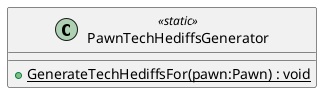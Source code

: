 @startuml
class PawnTechHediffsGenerator <<static>> {
    + {static} GenerateTechHediffsFor(pawn:Pawn) : void
}
@enduml

